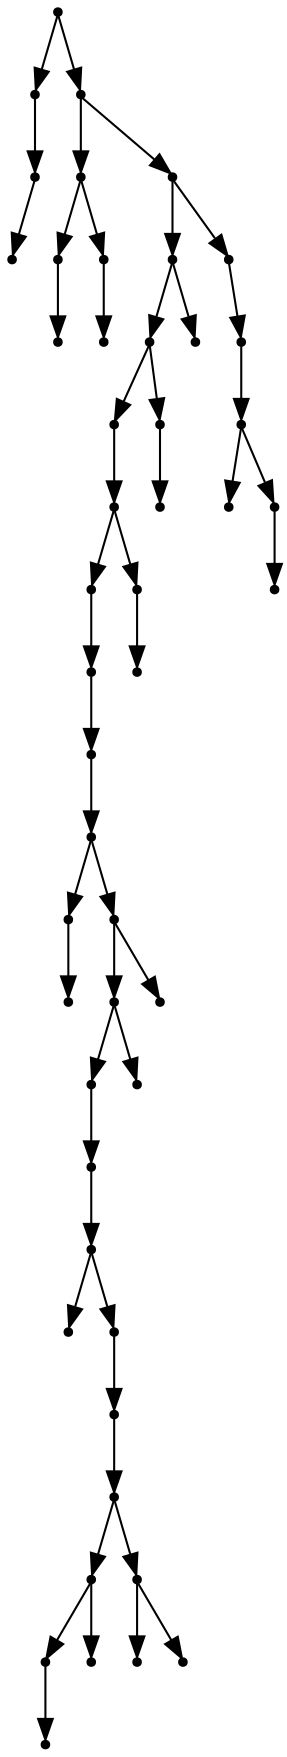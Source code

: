 digraph {
  49 [shape=point];
  2 [shape=point];
  1 [shape=point];
  0 [shape=point];
  48 [shape=point];
  7 [shape=point];
  4 [shape=point];
  3 [shape=point];
  6 [shape=point];
  5 [shape=point];
  47 [shape=point];
  40 [shape=point];
  38 [shape=point];
  35 [shape=point];
  34 [shape=point];
  31 [shape=point];
  30 [shape=point];
  29 [shape=point];
  28 [shape=point];
  9 [shape=point];
  8 [shape=point];
  27 [shape=point];
  25 [shape=point];
  23 [shape=point];
  22 [shape=point];
  21 [shape=point];
  10 [shape=point];
  20 [shape=point];
  19 [shape=point];
  18 [shape=point];
  14 [shape=point];
  12 [shape=point];
  11 [shape=point];
  13 [shape=point];
  17 [shape=point];
  15 [shape=point];
  16 [shape=point];
  24 [shape=point];
  26 [shape=point];
  33 [shape=point];
  32 [shape=point];
  37 [shape=point];
  36 [shape=point];
  39 [shape=point];
  46 [shape=point];
  45 [shape=point];
  44 [shape=point];
  41 [shape=point];
  43 [shape=point];
  42 [shape=point];
49 -> 2;
2 -> 1;
1 -> 0;
49 -> 48;
48 -> 7;
7 -> 4;
4 -> 3;
7 -> 6;
6 -> 5;
48 -> 47;
47 -> 40;
40 -> 38;
38 -> 35;
35 -> 34;
34 -> 31;
31 -> 30;
30 -> 29;
29 -> 28;
28 -> 9;
9 -> 8;
28 -> 27;
27 -> 25;
25 -> 23;
23 -> 22;
22 -> 21;
21 -> 10;
21 -> 20;
20 -> 19;
19 -> 18;
18 -> 14;
14 -> 12;
12 -> 11;
14 -> 13;
18 -> 17;
17 -> 15;
17 -> 16;
25 -> 24;
27 -> 26;
34 -> 33;
33 -> 32;
38 -> 37;
37 -> 36;
40 -> 39;
47 -> 46;
46 -> 45;
45 -> 44;
44 -> 41;
44 -> 43;
43 -> 42;
}
